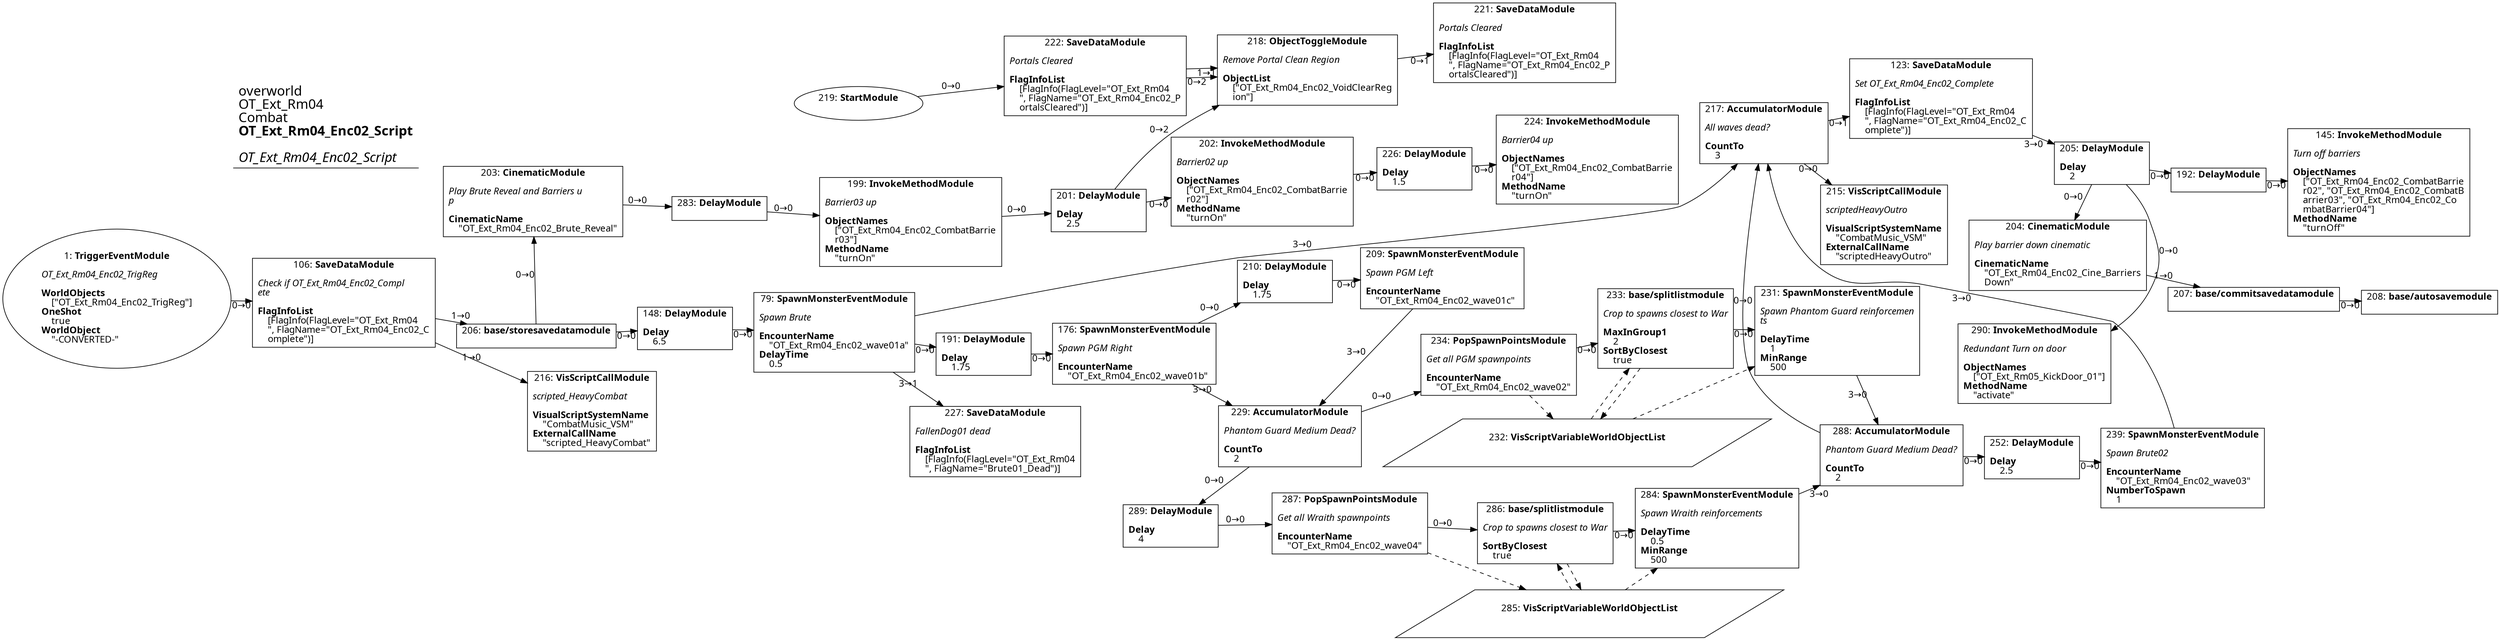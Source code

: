 digraph {
    layout = fdp;
    overlap = prism;
    sep = "+16";
    splines = spline;

    node [ shape = box ];

    graph [ fontname = "Segoe UI" ];
    node [ fontname = "Segoe UI" ];
    edge [ fontname = "Segoe UI" ];

    1 [ label = <1: <b>TriggerEventModule</b><br/><br/><i>OT_Ext_Rm04_Enc02_TrigReg<br align="left"/></i><br align="left"/><b>WorldObjects</b><br align="left"/>    [&quot;OT_Ext_Rm04_Enc02_TrigReg&quot;]<br align="left"/><b>OneShot</b><br align="left"/>    true<br align="left"/><b>WorldObject</b><br align="left"/>    &quot;-CONVERTED-&quot;<br align="left"/>> ];
    1 [ shape = oval ]
    1 [ pos = "-0.18300001,-2.321!" ];
    1 -> 106 [ label = "0→0" ];

    79 [ label = <79: <b>SpawnMonsterEventModule</b><br/><br/><i>Spawn Brute<br align="left"/></i><br align="left"/><b>EncounterName</b><br align="left"/>    &quot;OT_Ext_Rm04_Enc02_wave01a&quot;<br align="left"/><b>DelayTime</b><br align="left"/>    0.5<br align="left"/>> ];
    79 [ pos = "0.777,-2.344!" ];
    79 -> 191 [ label = "0→0" ];
    79 -> 227 [ label = "3→1" ];
    79 -> 217 [ label = "3→0" ];

    106 [ label = <106: <b>SaveDataModule</b><br/><br/><i>Check if OT_Ext_Rm04_Enc02_Compl<br align="left"/>ete<br align="left"/></i><br align="left"/><b>FlagInfoList</b><br align="left"/>    [FlagInfo(FlagLevel=&quot;OT_Ext_Rm04<br align="left"/>    &quot;, FlagName=&quot;OT_Ext_Rm04_Enc02_C<br align="left"/>    omplete&quot;)]<br align="left"/>> ];
    106 [ pos = "0.081,-2.321!" ];
    106 -> 206 [ label = "1→0" ];
    106 -> 216 [ label = "1→0" ];

    123 [ label = <123: <b>SaveDataModule</b><br/><br/><i>Set OT_Ext_Rm04_Enc02_Complete<br align="left"/></i><br align="left"/><b>FlagInfoList</b><br align="left"/>    [FlagInfo(FlagLevel=&quot;OT_Ext_Rm04<br align="left"/>    &quot;, FlagName=&quot;OT_Ext_Rm04_Enc02_C<br align="left"/>    omplete&quot;)]<br align="left"/>> ];
    123 [ pos = "3.8860002,-1.9120001!" ];
    123 -> 205 [ label = "3→0" ];

    145 [ label = <145: <b>InvokeMethodModule</b><br/><br/><i>Turn off barriers<br align="left"/></i><br align="left"/><b>ObjectNames</b><br align="left"/>    [&quot;OT_Ext_Rm04_Enc02_CombatBarrie<br align="left"/>    r02&quot;, &quot;OT_Ext_Rm04_Enc02_CombatB<br align="left"/>    arrier03&quot;, &quot;OT_Ext_Rm04_Enc02_Co<br align="left"/>    mbatBarrier04&quot;]<br align="left"/><b>MethodName</b><br align="left"/>    &quot;turnOff&quot;<br align="left"/>> ];
    145 [ pos = "4.506,-1.9580001!" ];

    148 [ label = <148: <b>DelayModule</b><br/><br/><b>Delay</b><br align="left"/>    6.5<br align="left"/>> ];
    148 [ pos = "0.569,-2.344!" ];
    148 -> 79 [ label = "0→0" ];

    176 [ label = <176: <b>SpawnMonsterEventModule</b><br/><br/><i>Spawn PGM Right<br align="left"/></i><br align="left"/><b>EncounterName</b><br align="left"/>    &quot;OT_Ext_Rm04_Enc02_wave01b&quot;<br align="left"/>> ];
    176 [ pos = "1.302,-2.344!" ];
    176 -> 210 [ label = "0→0" ];
    176 -> 229 [ label = "3→0" ];

    191 [ label = <191: <b>DelayModule</b><br/><br/><b>Delay</b><br align="left"/>    1.75<br align="left"/>> ];
    191 [ pos = "1.095,-2.344!" ];
    191 -> 176 [ label = "0→0" ];

    192 [ label = <192: <b>DelayModule</b><br/><br/>> ];
    192 [ pos = "4.3110003,-1.9580001!" ];
    192 -> 145 [ label = "0→0" ];

    199 [ label = <199: <b>InvokeMethodModule</b><br/><br/><i>Barrier03 up<br align="left"/></i><br align="left"/><b>ObjectNames</b><br align="left"/>    [&quot;OT_Ext_Rm04_Enc02_CombatBarrie<br align="left"/>    r03&quot;]<br align="left"/><b>MethodName</b><br align="left"/>    &quot;turnOn&quot;<br align="left"/>> ];
    199 [ pos = "1.072,-1.848!" ];
    199 -> 201 [ label = "0→0" ];

    201 [ label = <201: <b>DelayModule</b><br/><br/><b>Delay</b><br align="left"/>    2.5<br align="left"/>> ];
    201 [ pos = "1.3110001,-1.848!" ];
    201 -> 202 [ label = "0→0" ];
    201 -> 218 [ label = "0→2" ];

    202 [ label = <202: <b>InvokeMethodModule</b><br/><br/><i>Barrier02 up<br align="left"/></i><br align="left"/><b>ObjectNames</b><br align="left"/>    [&quot;OT_Ext_Rm04_Enc02_CombatBarrie<br align="left"/>    r02&quot;]<br align="left"/><b>MethodName</b><br align="left"/>    &quot;turnOn&quot;<br align="left"/>> ];
    202 [ pos = "1.516,-1.848!" ];
    202 -> 226 [ label = "0→0" ];

    203 [ label = <203: <b>CinematicModule</b><br/><br/><i>Play Brute Reveal and Barriers u<br align="left"/>p<br align="left"/></i><br align="left"/><b>CinematicName</b><br align="left"/>    &quot;OT_Ext_Rm04_Enc02_Brute_Reveal&quot;<br align="left"/>> ];
    203 [ pos = "0.62200004,-1.8470001!" ];
    203 -> 283 [ label = "0→0" ];

    204 [ label = <204: <b>CinematicModule</b><br/><br/><i>Play barrier down cinematic<br align="left"/></i><br align="left"/><b>CinematicName</b><br align="left"/>    &quot;OT_Ext_Rm04_Enc02_Cine_Barriers<br align="left"/>    Down&quot;<br align="left"/>> ];
    204 [ pos = "4.3110003,-2.161!" ];
    204 -> 207 [ label = "1→0" ];

    205 [ label = <205: <b>DelayModule</b><br/><br/><b>Delay</b><br align="left"/>    2<br align="left"/>> ];
    205 [ pos = "4.11,-1.9580001!" ];
    205 -> 192 [ label = "0→0" ];
    205 -> 204 [ label = "0→0" ];
    205 -> 290 [ label = "0→0" ];

    206 [ label = <206: <b>base/storesavedatamodule</b><br/><br/>> ];
    206 [ pos = "0.323,-2.344!" ];
    206 -> 203 [ label = "0→0" ];
    206 -> 148 [ label = "0→0" ];

    207 [ label = <207: <b>base/commitsavedatamodule</b><br/><br/>> ];
    207 [ pos = "4.57,-2.184!" ];
    207 -> 208 [ label = "0→0" ];

    208 [ label = <208: <b>base/autosavemodule</b><br/><br/>> ];
    208 [ pos = "4.821,-2.184!" ];

    209 [ label = <209: <b>SpawnMonsterEventModule</b><br/><br/><i>Spawn PGM Left<br align="left"/></i><br align="left"/><b>EncounterName</b><br align="left"/>    &quot;OT_Ext_Rm04_Enc02_wave01c&quot;<br align="left"/>> ];
    209 [ pos = "1.8280001,-2.344!" ];
    209 -> 229 [ label = "3→0" ];

    210 [ label = <210: <b>DelayModule</b><br/><br/><b>Delay</b><br align="left"/>    1.75<br align="left"/>> ];
    210 [ pos = "1.6170001,-2.344!" ];
    210 -> 209 [ label = "0→0" ];

    215 [ label = <215: <b>VisScriptCallModule</b><br/><br/><i>scriptedHeavyOutro<br align="left"/></i><br align="left"/><b>VisualScriptSystemName</b><br align="left"/>    &quot;CombatMusic_VSM&quot;<br align="left"/><b>ExternalCallName</b><br align="left"/>    &quot;scriptedHeavyOutro&quot;<br align="left"/>> ];
    215 [ pos = "3.887,-2.0670002!" ];

    216 [ label = <216: <b>VisScriptCallModule</b><br/><br/><i>scripted_HeavyCombat<br align="left"/></i><br align="left"/><b>VisualScriptSystemName</b><br align="left"/>    &quot;CombatMusic_VSM&quot;<br align="left"/><b>ExternalCallName</b><br align="left"/>    &quot;scripted_HeavyCombat&quot;<br align="left"/>> ];
    216 [ pos = "0.333,-2.4780002!" ];

    217 [ label = <217: <b>AccumulatorModule</b><br/><br/><i>All waves dead?<br align="left"/></i><br align="left"/><b>CountTo</b><br align="left"/>    3<br align="left"/>> ];
    217 [ pos = "3.6280003,-1.9350001!" ];
    217 -> 215 [ label = "0→0" ];
    217 -> 123 [ label = "0→1" ];

    218 [ label = <218: <b>ObjectToggleModule</b><br/><br/><i>Remove Portal Clean Region<br align="left"/></i><br align="left"/><b>ObjectList</b><br align="left"/>    [&quot;OT_Ext_Rm04_Enc02_VoidClearReg<br align="left"/>    ion&quot;]<br align="left"/>> ];
    218 [ pos = "1.521,-1.595!" ];
    218 -> 221 [ label = "0→1" ];

    219 [ label = <219: <b>StartModule</b><br/><br/>> ];
    219 [ shape = oval ]
    219 [ pos = "1.064,-1.595!" ];
    219 -> 222 [ label = "0→0" ];

    221 [ label = <221: <b>SaveDataModule</b><br/><br/><i>Portals Cleared<br align="left"/></i><br align="left"/><b>FlagInfoList</b><br align="left"/>    [FlagInfo(FlagLevel=&quot;OT_Ext_Rm04<br align="left"/>    &quot;, FlagName=&quot;OT_Ext_Rm04_Enc02_P<br align="left"/>    ortalsCleared&quot;)]<br align="left"/>> ];
    221 [ pos = "1.7490001,-1.572!" ];

    222 [ label = <222: <b>SaveDataModule</b><br/><br/><i>Portals Cleared<br align="left"/></i><br align="left"/><b>FlagInfoList</b><br align="left"/>    [FlagInfo(FlagLevel=&quot;OT_Ext_Rm04<br align="left"/>    &quot;, FlagName=&quot;OT_Ext_Rm04_Enc02_P<br align="left"/>    ortalsCleared&quot;)]<br align="left"/>> ];
    222 [ pos = "1.2520001,-1.595!" ];
    222 -> 218 [ label = "1→1" ];
    222 -> 218 [ label = "0→2" ];

    224 [ label = <224: <b>InvokeMethodModule</b><br/><br/><i>Barrier04 up<br align="left"/></i><br align="left"/><b>ObjectNames</b><br align="left"/>    [&quot;OT_Ext_Rm04_Enc02_CombatBarrie<br align="left"/>    r04&quot;]<br align="left"/><b>MethodName</b><br align="left"/>    &quot;turnOn&quot;<br align="left"/>> ];
    224 [ pos = "1.899,-1.848!" ];

    226 [ label = <226: <b>DelayModule</b><br/><br/><b>Delay</b><br align="left"/>    1.5<br align="left"/>> ];
    226 [ pos = "1.7220001,-1.848!" ];
    226 -> 224 [ label = "0→0" ];

    227 [ label = <227: <b>SaveDataModule</b><br/><br/><i>FallenDog01 dead<br align="left"/></i><br align="left"/><b>FlagInfoList</b><br align="left"/>    [FlagInfo(FlagLevel=&quot;OT_Ext_Rm04<br align="left"/>    &quot;, FlagName=&quot;Brute01_Dead&quot;)]<br align="left"/>> ];
    227 [ pos = "1.102,-2.653!" ];

    229 [ label = <229: <b>AccumulatorModule</b><br/><br/><i>Phantom Guard Medium Dead?<br align="left"/></i><br align="left"/><b>CountTo</b><br align="left"/>    2<br align="left"/>> ];
    229 [ pos = "2.1330001,-2.6550002!" ];
    229 -> 234 [ label = "0→0" ];
    229 -> 289 [ label = "0→0" ];

    231 [ label = <231: <b>SpawnMonsterEventModule</b><br/><br/><i>Spawn Phantom Guard reinforcemen<br align="left"/>ts<br align="left"/></i><br align="left"/><b>DelayTime</b><br align="left"/>    1<br align="left"/><b>MinRange</b><br align="left"/>    500<br align="left"/>> ];
    231 [ pos = "3.002,-2.654!" ];
    231 -> 288 [ label = "3→0" ];
    232 -> 231 [ style = dashed ];

    232 [ label = <232: <b>VisScriptVariableWorldObjectList</b><br/><br/>> ];
    232 [ shape = parallelogram ]
    232 [ pos = "2.707,-2.887!" ];

    233 [ label = <233: <b>base/splitlistmodule</b><br/><br/><i>Crop to spawns closest to War<br align="left"/></i><br align="left"/><b>MaxInGroup1</b><br align="left"/>    2<br align="left"/><b>SortByClosest</b><br align="left"/>    true<br align="left"/>> ];
    233 [ pos = "2.7040002,-2.654!" ];
    233 -> 231 [ label = "0→0" ];
    233 -> 232 [ style = dashed ];
    232 -> 233 [ style = dashed ];

    234 [ label = <234: <b>PopSpawnPointsModule</b><br/><br/><i>Get all PGM spawnpoints<br align="left"/></i><br align="left"/><b>EncounterName</b><br align="left"/>    &quot;OT_Ext_Rm04_Enc02_wave02&quot;<br align="left"/>> ];
    234 [ pos = "2.3930001,-2.654!" ];
    234 -> 233 [ label = "0→0" ];
    234 -> 232 [ style = dashed ];

    239 [ label = <239: <b>SpawnMonsterEventModule</b><br/><br/><i>Spawn Brute02<br align="left"/></i><br align="left"/><b>EncounterName</b><br align="left"/>    &quot;OT_Ext_Rm04_Enc02_wave03&quot;<br align="left"/><b>NumberToSpawn</b><br align="left"/>    1<br align="left"/>> ];
    239 [ pos = "3.9700003,-2.897!" ];
    239 -> 217 [ label = "3→0" ];

    252 [ label = <252: <b>DelayModule</b><br/><br/><b>Delay</b><br align="left"/>    2.5<br align="left"/>> ];
    252 [ pos = "3.7510002,-2.897!" ];
    252 -> 239 [ label = "0→0" ];

    283 [ label = <283: <b>DelayModule</b><br/><br/>> ];
    283 [ pos = "0.859,-1.8470001!" ];
    283 -> 199 [ label = "0→0" ];

    284 [ label = <284: <b>SpawnMonsterEventModule</b><br/><br/><i>Spawn Wraith reinforcements<br align="left"/></i><br align="left"/><b>DelayTime</b><br align="left"/>    0.5<br align="left"/><b>MinRange</b><br align="left"/>    500<br align="left"/>> ];
    284 [ pos = "3.1100001,-3.019!" ];
    284 -> 288 [ label = "3→0" ];
    285 -> 284 [ style = dashed ];

    285 [ label = <285: <b>VisScriptVariableWorldObjectList</b><br/><br/>> ];
    285 [ shape = parallelogram ]
    285 [ pos = "2.8170002,-3.252!" ];

    286 [ label = <286: <b>base/splitlistmodule</b><br/><br/><i>Crop to spawns closest to War<br align="left"/></i><br align="left"/><b>SortByClosest</b><br align="left"/>    true<br align="left"/>> ];
    286 [ pos = "2.815,-3.019!" ];
    286 -> 284 [ label = "0→0" ];
    286 -> 285 [ style = dashed ];
    285 -> 286 [ style = dashed ];

    287 [ label = <287: <b>PopSpawnPointsModule</b><br/><br/><i>Get all Wraith spawnpoints<br align="left"/></i><br align="left"/><b>EncounterName</b><br align="left"/>    &quot;OT_Ext_Rm04_Enc02_wave04&quot;<br align="left"/>> ];
    287 [ pos = "2.503,-3.019!" ];
    287 -> 286 [ label = "0→0" ];
    287 -> 285 [ style = dashed ];

    288 [ label = <288: <b>AccumulatorModule</b><br/><br/><i>Phantom Guard Medium Dead?<br align="left"/></i><br align="left"/><b>CountTo</b><br align="left"/>    2<br align="left"/>> ];
    288 [ pos = "3.4370003,-2.897!" ];
    288 -> 252 [ label = "0→0" ];
    288 -> 217 [ label = "0→0" ];

    289 [ label = <289: <b>DelayModule</b><br/><br/><b>Delay</b><br align="left"/>    4<br align="left"/>> ];
    289 [ pos = "2.3200002,-3.019!" ];
    289 -> 287 [ label = "0→0" ];

    290 [ label = <290: <b>InvokeMethodModule</b><br/><br/><i>Redundant Turn on door<br align="left"/></i><br align="left"/><b>ObjectNames</b><br align="left"/>    [&quot;OT_Ext_Rm05_KickDoor_01&quot;]<br align="left"/><b>MethodName</b><br align="left"/>    &quot;activate&quot;<br align="left"/>> ];
    290 [ pos = "4.314,-2.289!" ];

    title [ pos = "-0.18400002,-1.5710001!" ];
    title [ shape = underline ];
    title [ label = <<font point-size="20">overworld<br align="left"/>OT_Ext_Rm04<br align="left"/>Combat<br align="left"/><b>OT_Ext_Rm04_Enc02_Script</b><br align="left"/><br/><i>OT_Ext_Rm04_Enc02_Script</i><br align="left"/></font>> ];
}
